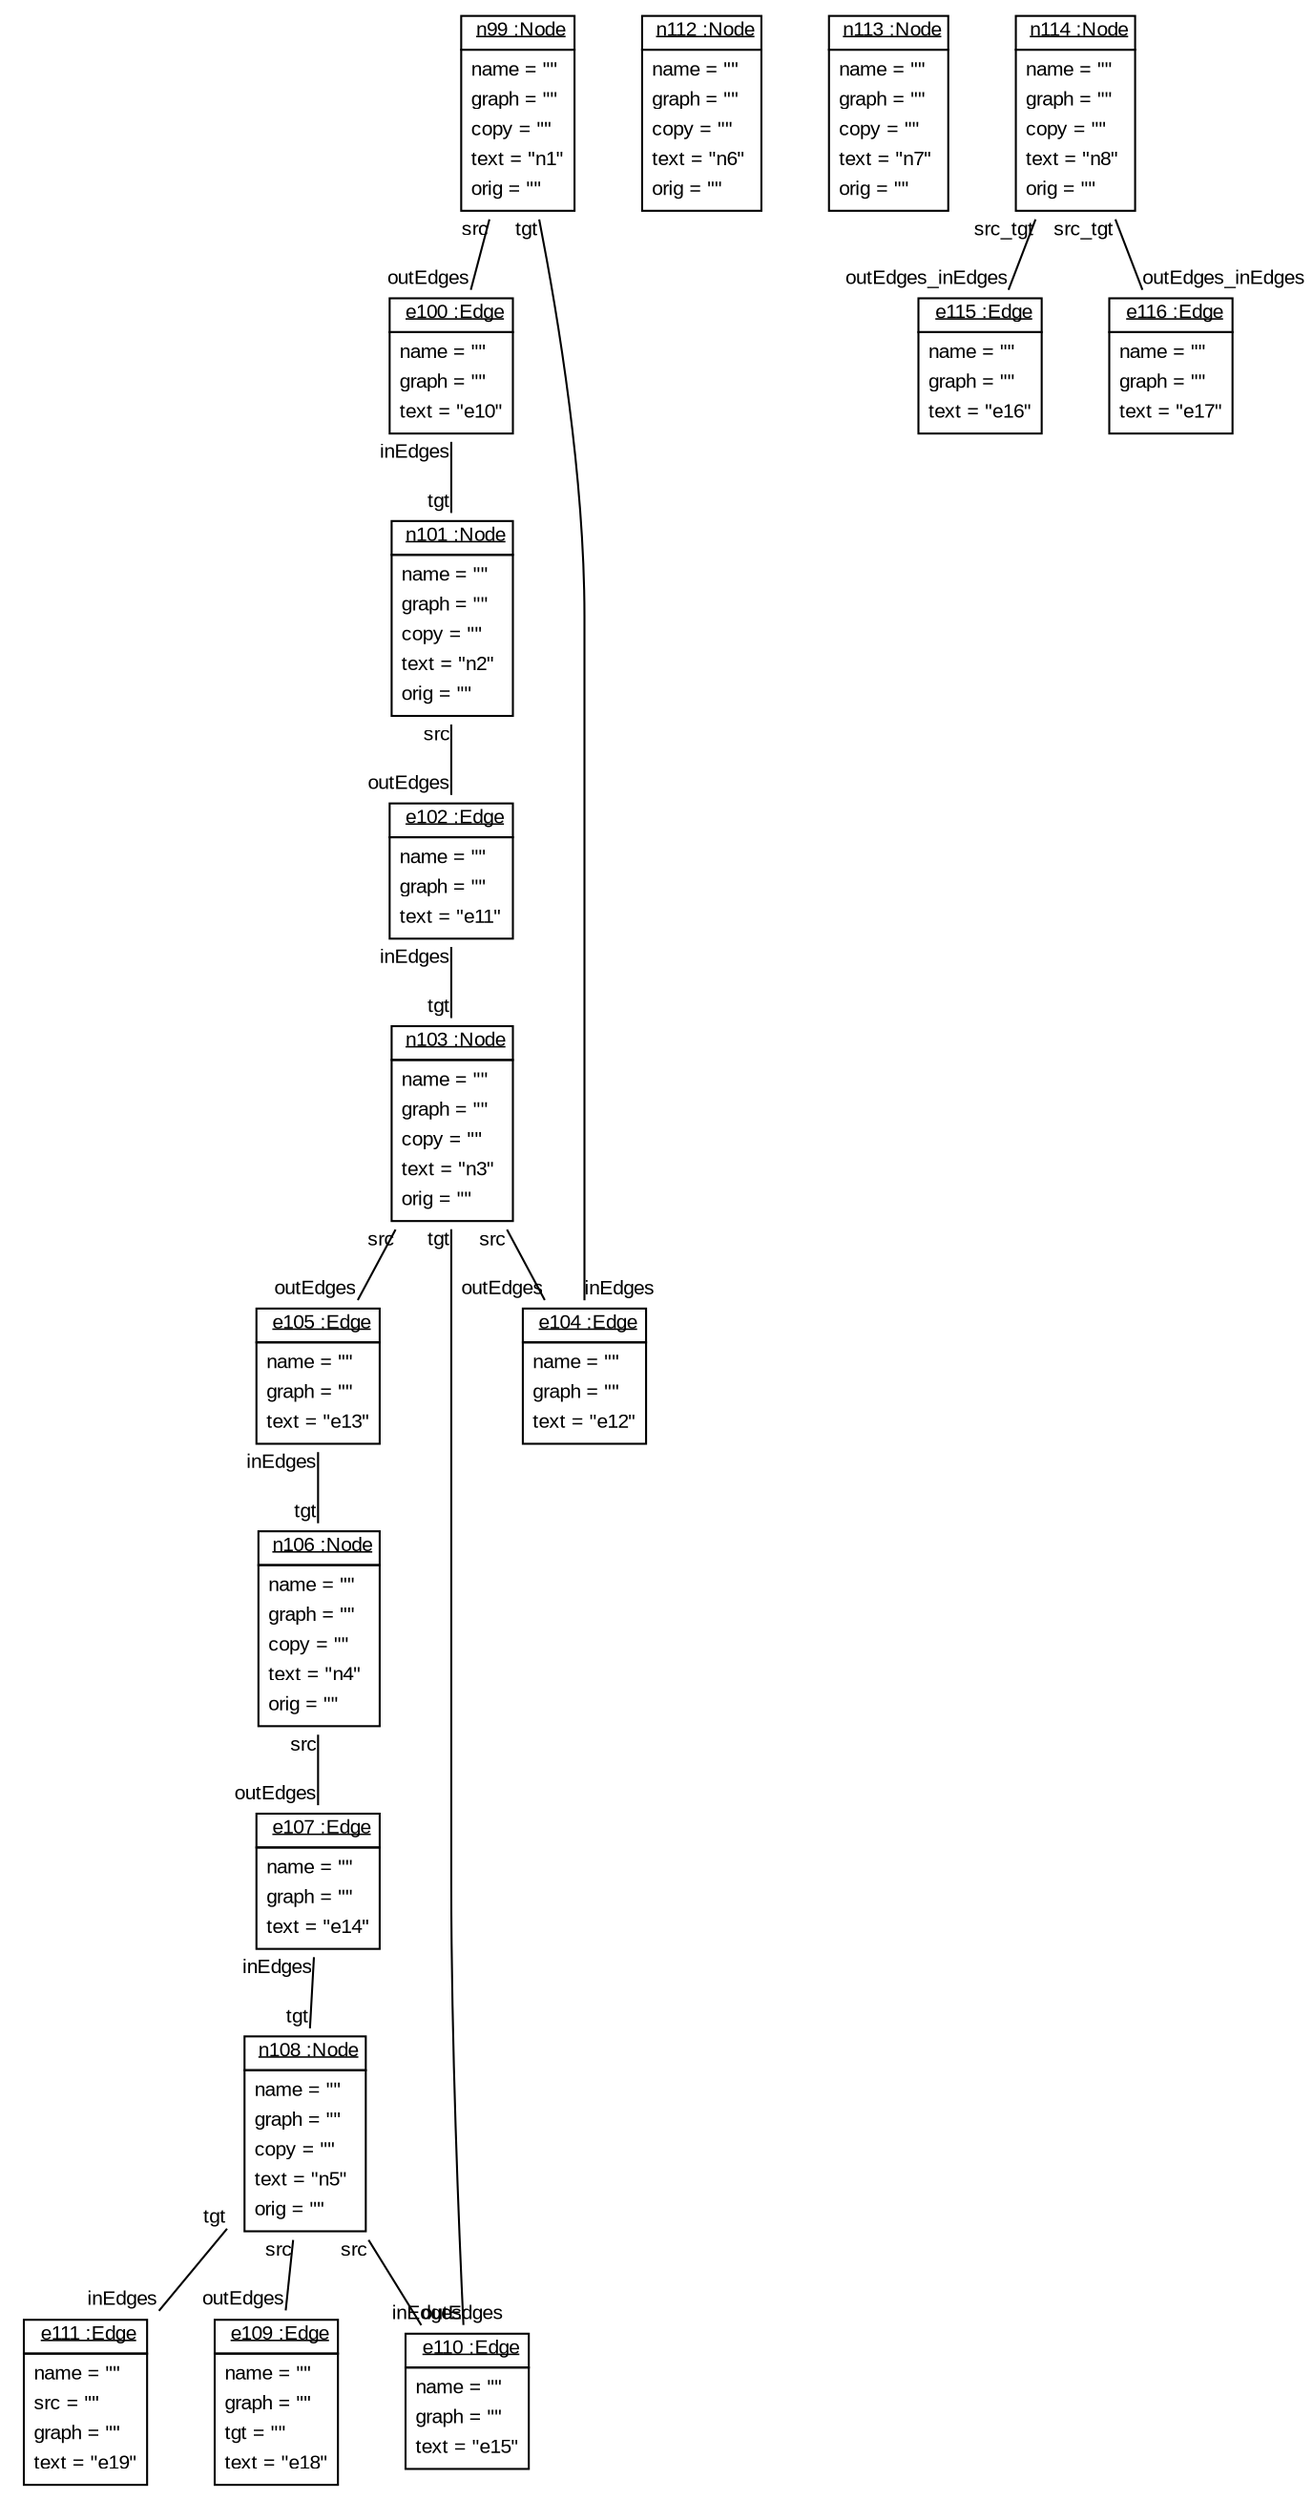 graph ObjectDiagram {
   node [shape = none, fontsize = 10, fontname = "Arial"];
   edge [fontsize = 10, fontname = "Arial"];
   compound=true;

n99 [label=<<table border='0' cellborder='1' cellspacing='0'> <tr> <td href="../examples/org/sdmlib/examples/helloworld/Node.java"> <u>n99 :Node</u></td></tr><tr><td><table border='0' cellborder='0' cellspacing='0'><tr><td align='left'>name = ""</td></tr><tr><td align='left'>graph = ""</td></tr><tr><td align='left'>copy = ""</td></tr><tr><td align='left'>text = "n1"</td></tr><tr><td align='left'>orig = ""</td></tr></table></td></tr></table>>];
e100 [label=<<table border='0' cellborder='1' cellspacing='0'> <tr> <td href="../examples/org/sdmlib/examples/helloworld/Edge.java"> <u>e100 :Edge</u></td></tr><tr><td><table border='0' cellborder='0' cellspacing='0'><tr><td align='left'>name = ""</td></tr><tr><td align='left'>graph = ""</td></tr><tr><td align='left'>text = "e10"</td></tr></table></td></tr></table>>];
n101 [label=<<table border='0' cellborder='1' cellspacing='0'> <tr> <td href="../examples/org/sdmlib/examples/helloworld/Node.java"> <u>n101 :Node</u></td></tr><tr><td><table border='0' cellborder='0' cellspacing='0'><tr><td align='left'>name = ""</td></tr><tr><td align='left'>graph = ""</td></tr><tr><td align='left'>copy = ""</td></tr><tr><td align='left'>text = "n2"</td></tr><tr><td align='left'>orig = ""</td></tr></table></td></tr></table>>];
e102 [label=<<table border='0' cellborder='1' cellspacing='0'> <tr> <td href="../examples/org/sdmlib/examples/helloworld/Edge.java"> <u>e102 :Edge</u></td></tr><tr><td><table border='0' cellborder='0' cellspacing='0'><tr><td align='left'>name = ""</td></tr><tr><td align='left'>graph = ""</td></tr><tr><td align='left'>text = "e11"</td></tr></table></td></tr></table>>];
n103 [label=<<table border='0' cellborder='1' cellspacing='0'> <tr> <td href="../examples/org/sdmlib/examples/helloworld/Node.java"> <u>n103 :Node</u></td></tr><tr><td><table border='0' cellborder='0' cellspacing='0'><tr><td align='left'>name = ""</td></tr><tr><td align='left'>graph = ""</td></tr><tr><td align='left'>copy = ""</td></tr><tr><td align='left'>text = "n3"</td></tr><tr><td align='left'>orig = ""</td></tr></table></td></tr></table>>];
e104 [label=<<table border='0' cellborder='1' cellspacing='0'> <tr> <td href="../examples/org/sdmlib/examples/helloworld/Edge.java"> <u>e104 :Edge</u></td></tr><tr><td><table border='0' cellborder='0' cellspacing='0'><tr><td align='left'>name = ""</td></tr><tr><td align='left'>graph = ""</td></tr><tr><td align='left'>text = "e12"</td></tr></table></td></tr></table>>];
e105 [label=<<table border='0' cellborder='1' cellspacing='0'> <tr> <td href="../examples/org/sdmlib/examples/helloworld/Edge.java"> <u>e105 :Edge</u></td></tr><tr><td><table border='0' cellborder='0' cellspacing='0'><tr><td align='left'>name = ""</td></tr><tr><td align='left'>graph = ""</td></tr><tr><td align='left'>text = "e13"</td></tr></table></td></tr></table>>];
n106 [label=<<table border='0' cellborder='1' cellspacing='0'> <tr> <td href="../examples/org/sdmlib/examples/helloworld/Node.java"> <u>n106 :Node</u></td></tr><tr><td><table border='0' cellborder='0' cellspacing='0'><tr><td align='left'>name = ""</td></tr><tr><td align='left'>graph = ""</td></tr><tr><td align='left'>copy = ""</td></tr><tr><td align='left'>text = "n4"</td></tr><tr><td align='left'>orig = ""</td></tr></table></td></tr></table>>];
e107 [label=<<table border='0' cellborder='1' cellspacing='0'> <tr> <td href="../examples/org/sdmlib/examples/helloworld/Edge.java"> <u>e107 :Edge</u></td></tr><tr><td><table border='0' cellborder='0' cellspacing='0'><tr><td align='left'>name = ""</td></tr><tr><td align='left'>graph = ""</td></tr><tr><td align='left'>text = "e14"</td></tr></table></td></tr></table>>];
n108 [label=<<table border='0' cellborder='1' cellspacing='0'> <tr> <td href="../examples/org/sdmlib/examples/helloworld/Node.java"> <u>n108 :Node</u></td></tr><tr><td><table border='0' cellborder='0' cellspacing='0'><tr><td align='left'>name = ""</td></tr><tr><td align='left'>graph = ""</td></tr><tr><td align='left'>copy = ""</td></tr><tr><td align='left'>text = "n5"</td></tr><tr><td align='left'>orig = ""</td></tr></table></td></tr></table>>];
e109 [label=<<table border='0' cellborder='1' cellspacing='0'> <tr> <td href="../examples/org/sdmlib/examples/helloworld/Edge.java"> <u>e109 :Edge</u></td></tr><tr><td><table border='0' cellborder='0' cellspacing='0'><tr><td align='left'>name = ""</td></tr><tr><td align='left'>graph = ""</td></tr><tr><td align='left'>tgt = ""</td></tr><tr><td align='left'>text = "e18"</td></tr></table></td></tr></table>>];
e110 [label=<<table border='0' cellborder='1' cellspacing='0'> <tr> <td href="../examples/org/sdmlib/examples/helloworld/Edge.java"> <u>e110 :Edge</u></td></tr><tr><td><table border='0' cellborder='0' cellspacing='0'><tr><td align='left'>name = ""</td></tr><tr><td align='left'>graph = ""</td></tr><tr><td align='left'>text = "e15"</td></tr></table></td></tr></table>>];
e111 [label=<<table border='0' cellborder='1' cellspacing='0'> <tr> <td href="../examples/org/sdmlib/examples/helloworld/Edge.java"> <u>e111 :Edge</u></td></tr><tr><td><table border='0' cellborder='0' cellspacing='0'><tr><td align='left'>name = ""</td></tr><tr><td align='left'>src = ""</td></tr><tr><td align='left'>graph = ""</td></tr><tr><td align='left'>text = "e19"</td></tr></table></td></tr></table>>];
n112 [label=<<table border='0' cellborder='1' cellspacing='0'> <tr> <td href="../examples/org/sdmlib/examples/helloworld/Node.java"> <u>n112 :Node</u></td></tr><tr><td><table border='0' cellborder='0' cellspacing='0'><tr><td align='left'>name = ""</td></tr><tr><td align='left'>graph = ""</td></tr><tr><td align='left'>copy = ""</td></tr><tr><td align='left'>text = "n6"</td></tr><tr><td align='left'>orig = ""</td></tr></table></td></tr></table>>];
n113 [label=<<table border='0' cellborder='1' cellspacing='0'> <tr> <td href="../examples/org/sdmlib/examples/helloworld/Node.java"> <u>n113 :Node</u></td></tr><tr><td><table border='0' cellborder='0' cellspacing='0'><tr><td align='left'>name = ""</td></tr><tr><td align='left'>graph = ""</td></tr><tr><td align='left'>copy = ""</td></tr><tr><td align='left'>text = "n7"</td></tr><tr><td align='left'>orig = ""</td></tr></table></td></tr></table>>];
n114 [label=<<table border='0' cellborder='1' cellspacing='0'> <tr> <td href="../examples/org/sdmlib/examples/helloworld/Node.java"> <u>n114 :Node</u></td></tr><tr><td><table border='0' cellborder='0' cellspacing='0'><tr><td align='left'>name = ""</td></tr><tr><td align='left'>graph = ""</td></tr><tr><td align='left'>copy = ""</td></tr><tr><td align='left'>text = "n8"</td></tr><tr><td align='left'>orig = ""</td></tr></table></td></tr></table>>];
e115 [label=<<table border='0' cellborder='1' cellspacing='0'> <tr> <td href="../examples/org/sdmlib/examples/helloworld/Edge.java"> <u>e115 :Edge</u></td></tr><tr><td><table border='0' cellborder='0' cellspacing='0'><tr><td align='left'>name = ""</td></tr><tr><td align='left'>graph = ""</td></tr><tr><td align='left'>text = "e16"</td></tr></table></td></tr></table>>];
e116 [label=<<table border='0' cellborder='1' cellspacing='0'> <tr> <td href="../examples/org/sdmlib/examples/helloworld/Edge.java"> <u>e116 :Edge</u></td></tr><tr><td><table border='0' cellborder='0' cellspacing='0'><tr><td align='left'>name = ""</td></tr><tr><td align='left'>graph = ""</td></tr><tr><td align='left'>text = "e17"</td></tr></table></td></tr></table>>];

n99 -- e100 [headlabel = "outEdges" taillabel = "src"];
n99 -- e104 [headlabel = "inEdges" taillabel = "tgt"];
e100 -- n101 [headlabel = "tgt" taillabel = "inEdges"];
n101 -- e102 [headlabel = "outEdges" taillabel = "src"];
e102 -- n103 [headlabel = "tgt" taillabel = "inEdges"];
n103 -- e104 [headlabel = "outEdges" taillabel = "src"];
n103 -- e105 [headlabel = "outEdges" taillabel = "src"];
n103 -- e110 [headlabel = "inEdges" taillabel = "tgt"];
e105 -- n106 [headlabel = "tgt" taillabel = "inEdges"];
n106 -- e107 [headlabel = "outEdges" taillabel = "src"];
e107 -- n108 [headlabel = "tgt" taillabel = "inEdges"];
n108 -- e109 [headlabel = "outEdges" taillabel = "src"];
n108 -- e110 [headlabel = "outEdges" taillabel = "src"];
n108 -- e111 [headlabel = "inEdges" taillabel = "tgt"];
n114 -- e115 [headlabel = "outEdges_inEdges" taillabel = "src_tgt"];
n114 -- e116 [headlabel = "outEdges_inEdges" taillabel = "src_tgt"];
}
